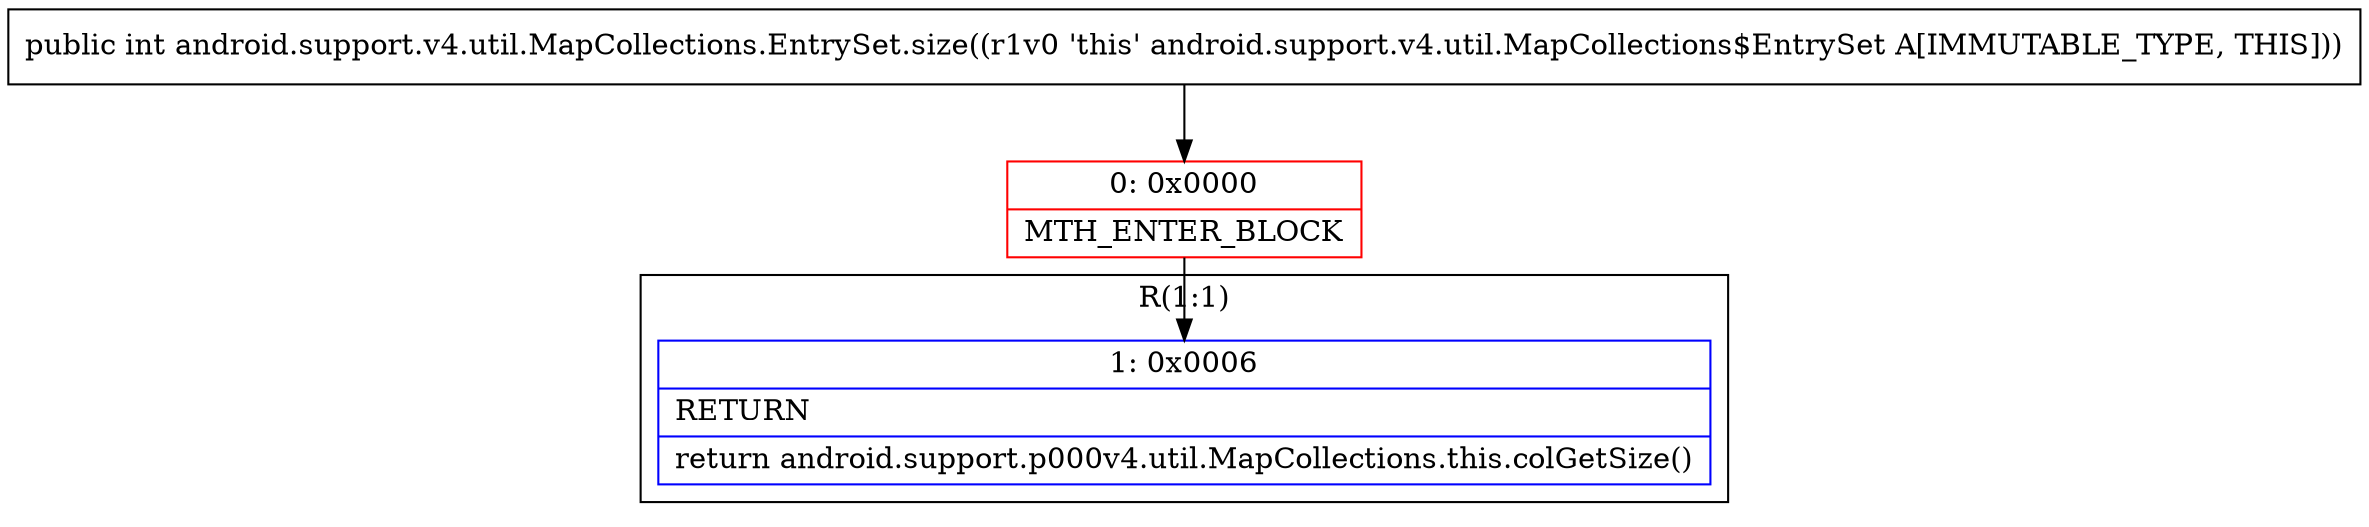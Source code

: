 digraph "CFG forandroid.support.v4.util.MapCollections.EntrySet.size()I" {
subgraph cluster_Region_1031147446 {
label = "R(1:1)";
node [shape=record,color=blue];
Node_1 [shape=record,label="{1\:\ 0x0006|RETURN\l|return android.support.p000v4.util.MapCollections.this.colGetSize()\l}"];
}
Node_0 [shape=record,color=red,label="{0\:\ 0x0000|MTH_ENTER_BLOCK\l}"];
MethodNode[shape=record,label="{public int android.support.v4.util.MapCollections.EntrySet.size((r1v0 'this' android.support.v4.util.MapCollections$EntrySet A[IMMUTABLE_TYPE, THIS])) }"];
MethodNode -> Node_0;
Node_0 -> Node_1;
}

